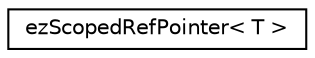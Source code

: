 digraph "Graphical Class Hierarchy"
{
 // LATEX_PDF_SIZE
  edge [fontname="Helvetica",fontsize="10",labelfontname="Helvetica",labelfontsize="10"];
  node [fontname="Helvetica",fontsize="10",shape=record];
  rankdir="LR";
  Node0 [label="ezScopedRefPointer\< T \>",height=0.2,width=0.4,color="black", fillcolor="white", style="filled",URL="$db/d20/classez_scoped_ref_pointer.htm",tooltip="Stores a pointer to a reference counted object and automatically increases / decreases the reference ..."];
}

